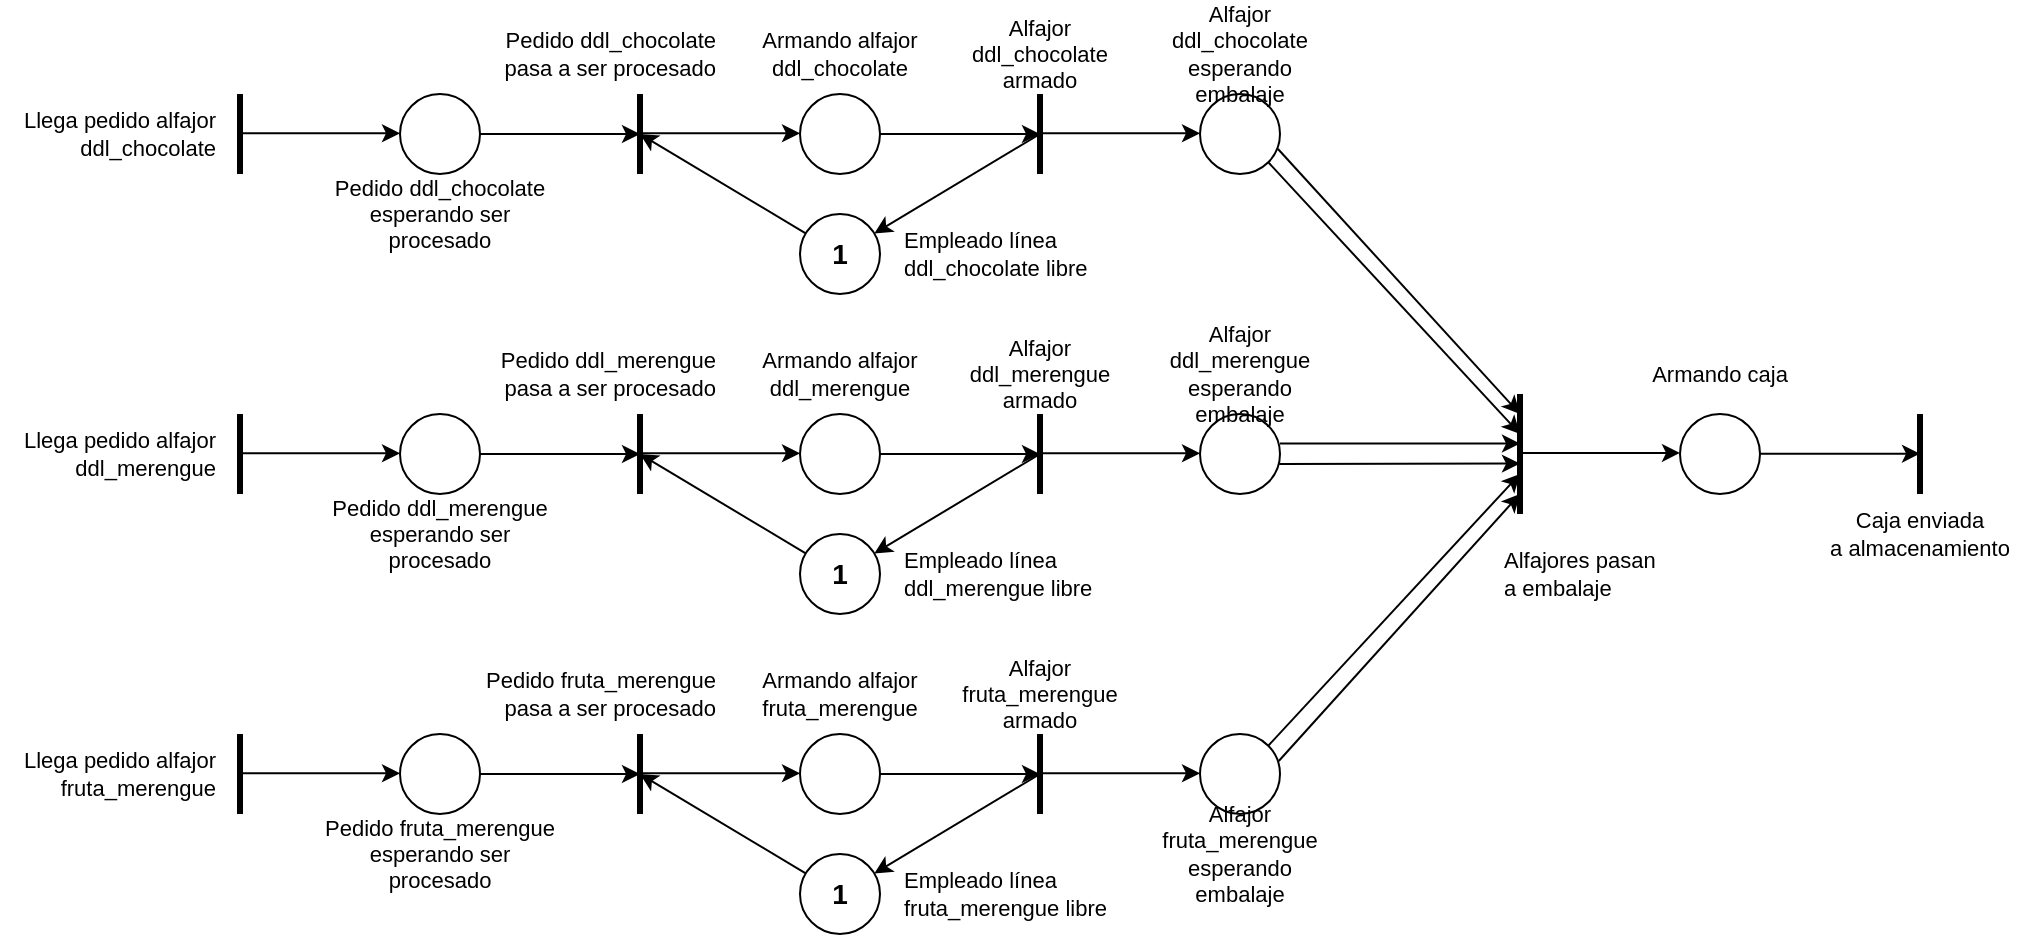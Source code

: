 <mxfile version="13.8.2" type="github">
  <diagram id="t1ii1LzMyqe6tHkyu4Hp" name="Page-1">
    <mxGraphModel dx="2580" dy="1514" grid="1" gridSize="10" guides="1" tooltips="1" connect="1" arrows="1" fold="1" page="1" pageScale="1" pageWidth="1100" pageHeight="850" math="0" shadow="0">
      <root>
        <mxCell id="0" />
        <mxCell id="1" parent="0" />
        <mxCell id="OPPR_oadtjlGsRimEcbp-3" value="" style="endArrow=none;html=1;strokeWidth=3;" edge="1" parent="1">
          <mxGeometry width="50" height="50" relative="1" as="geometry">
            <mxPoint x="600" y="330" as="sourcePoint" />
            <mxPoint x="600" y="270" as="targetPoint" />
          </mxGeometry>
        </mxCell>
        <mxCell id="OPPR_oadtjlGsRimEcbp-4" value="" style="ellipse;whiteSpace=wrap;html=1;aspect=fixed;" vertex="1" parent="1">
          <mxGeometry x="440" y="280" width="40" height="40" as="geometry" />
        </mxCell>
        <mxCell id="OPPR_oadtjlGsRimEcbp-11" value="" style="endArrow=classic;html=1;strokeWidth=1;exitX=0.99;exitY=0.625;exitDx=0;exitDy=0;exitPerimeter=0;" edge="1" parent="1" source="OPPR_oadtjlGsRimEcbp-4">
          <mxGeometry width="50" height="50" relative="1" as="geometry">
            <mxPoint x="520" y="305" as="sourcePoint" />
            <mxPoint x="600" y="304.8" as="targetPoint" />
          </mxGeometry>
        </mxCell>
        <mxCell id="OPPR_oadtjlGsRimEcbp-12" value="" style="endArrow=classic;html=1;strokeWidth=1;exitX=1;exitY=0.37;exitDx=0;exitDy=0;exitPerimeter=0;" edge="1" parent="1" source="OPPR_oadtjlGsRimEcbp-4">
          <mxGeometry width="50" height="50" relative="1" as="geometry">
            <mxPoint x="500" y="294.8" as="sourcePoint" />
            <mxPoint x="600" y="294.8" as="targetPoint" />
          </mxGeometry>
        </mxCell>
        <mxCell id="OPPR_oadtjlGsRimEcbp-13" value="" style="ellipse;whiteSpace=wrap;html=1;aspect=fixed;" vertex="1" parent="1">
          <mxGeometry x="440" y="120" width="40" height="40" as="geometry" />
        </mxCell>
        <mxCell id="OPPR_oadtjlGsRimEcbp-14" value="" style="endArrow=classic;html=1;strokeWidth=1;exitX=1;exitY=1;exitDx=0;exitDy=0;" edge="1" source="OPPR_oadtjlGsRimEcbp-13" parent="1">
          <mxGeometry width="50" height="50" relative="1" as="geometry">
            <mxPoint x="520" y="225" as="sourcePoint" />
            <mxPoint x="600" y="290" as="targetPoint" />
          </mxGeometry>
        </mxCell>
        <mxCell id="OPPR_oadtjlGsRimEcbp-15" value="" style="endArrow=classic;html=1;strokeWidth=1;exitX=0.975;exitY=0.688;exitDx=0;exitDy=0;exitPerimeter=0;" edge="1" source="OPPR_oadtjlGsRimEcbp-13" parent="1">
          <mxGeometry width="50" height="50" relative="1" as="geometry">
            <mxPoint x="500" y="214.8" as="sourcePoint" />
            <mxPoint x="600" y="280" as="targetPoint" />
          </mxGeometry>
        </mxCell>
        <mxCell id="OPPR_oadtjlGsRimEcbp-16" value="" style="ellipse;whiteSpace=wrap;html=1;aspect=fixed;" vertex="1" parent="1">
          <mxGeometry x="440" y="440" width="40" height="40" as="geometry" />
        </mxCell>
        <mxCell id="OPPR_oadtjlGsRimEcbp-17" value="" style="endArrow=classic;html=1;strokeWidth=1;exitX=0.985;exitY=0.338;exitDx=0;exitDy=0;exitPerimeter=0;" edge="1" source="OPPR_oadtjlGsRimEcbp-16" parent="1">
          <mxGeometry width="50" height="50" relative="1" as="geometry">
            <mxPoint x="520" y="465" as="sourcePoint" />
            <mxPoint x="600" y="320" as="targetPoint" />
          </mxGeometry>
        </mxCell>
        <mxCell id="OPPR_oadtjlGsRimEcbp-18" value="" style="endArrow=classic;html=1;strokeWidth=1;exitX=1;exitY=0;exitDx=0;exitDy=0;" edge="1" source="OPPR_oadtjlGsRimEcbp-16" parent="1">
          <mxGeometry width="50" height="50" relative="1" as="geometry">
            <mxPoint x="500" y="454.8" as="sourcePoint" />
            <mxPoint x="600" y="310" as="targetPoint" />
          </mxGeometry>
        </mxCell>
        <mxCell id="OPPR_oadtjlGsRimEcbp-19" value="" style="endArrow=none;html=1;strokeWidth=3;" edge="1" parent="1">
          <mxGeometry width="50" height="50" relative="1" as="geometry">
            <mxPoint x="360" y="160" as="sourcePoint" />
            <mxPoint x="360" y="120" as="targetPoint" />
          </mxGeometry>
        </mxCell>
        <mxCell id="OPPR_oadtjlGsRimEcbp-20" value="" style="endArrow=none;html=1;strokeWidth=3;" edge="1" parent="1">
          <mxGeometry width="50" height="50" relative="1" as="geometry">
            <mxPoint x="160" y="160" as="sourcePoint" />
            <mxPoint x="160" y="120" as="targetPoint" />
          </mxGeometry>
        </mxCell>
        <mxCell id="OPPR_oadtjlGsRimEcbp-32" style="edgeStyle=none;rounded=0;orthogonalLoop=1;jettySize=auto;html=1;strokeWidth=1;" edge="1" parent="1" source="OPPR_oadtjlGsRimEcbp-21">
          <mxGeometry relative="1" as="geometry">
            <mxPoint x="360" y="140" as="targetPoint" />
          </mxGeometry>
        </mxCell>
        <mxCell id="OPPR_oadtjlGsRimEcbp-21" value="" style="ellipse;whiteSpace=wrap;html=1;aspect=fixed;" vertex="1" parent="1">
          <mxGeometry x="240" y="120" width="40" height="40" as="geometry" />
        </mxCell>
        <mxCell id="OPPR_oadtjlGsRimEcbp-33" style="edgeStyle=none;rounded=0;orthogonalLoop=1;jettySize=auto;html=1;strokeWidth=1;" edge="1" parent="1" source="OPPR_oadtjlGsRimEcbp-22">
          <mxGeometry relative="1" as="geometry">
            <mxPoint x="160" y="140" as="targetPoint" />
          </mxGeometry>
        </mxCell>
        <mxCell id="OPPR_oadtjlGsRimEcbp-22" value="" style="ellipse;whiteSpace=wrap;html=1;aspect=fixed;" vertex="1" parent="1">
          <mxGeometry x="240" y="180" width="40" height="40" as="geometry" />
        </mxCell>
        <mxCell id="OPPR_oadtjlGsRimEcbp-34" style="edgeStyle=none;rounded=0;orthogonalLoop=1;jettySize=auto;html=1;strokeWidth=1;" edge="1" parent="1" target="OPPR_oadtjlGsRimEcbp-22">
          <mxGeometry relative="1" as="geometry">
            <mxPoint x="170" y="150" as="targetPoint" />
            <mxPoint x="360" y="140" as="sourcePoint" />
          </mxGeometry>
        </mxCell>
        <mxCell id="OPPR_oadtjlGsRimEcbp-35" style="edgeStyle=none;rounded=0;orthogonalLoop=1;jettySize=auto;html=1;strokeWidth=1;" edge="1" parent="1">
          <mxGeometry relative="1" as="geometry">
            <mxPoint x="240" y="139.66" as="targetPoint" />
            <mxPoint x="160" y="139.66" as="sourcePoint" />
          </mxGeometry>
        </mxCell>
        <mxCell id="OPPR_oadtjlGsRimEcbp-36" style="edgeStyle=none;rounded=0;orthogonalLoop=1;jettySize=auto;html=1;strokeWidth=1;" edge="1" parent="1">
          <mxGeometry relative="1" as="geometry">
            <mxPoint x="440" y="139.66" as="targetPoint" />
            <mxPoint x="360" y="139.66" as="sourcePoint" />
          </mxGeometry>
        </mxCell>
        <mxCell id="OPPR_oadtjlGsRimEcbp-37" value="" style="endArrow=none;html=1;strokeWidth=3;" edge="1" parent="1">
          <mxGeometry width="50" height="50" relative="1" as="geometry">
            <mxPoint x="360" y="320" as="sourcePoint" />
            <mxPoint x="360" y="280" as="targetPoint" />
          </mxGeometry>
        </mxCell>
        <mxCell id="OPPR_oadtjlGsRimEcbp-38" value="" style="endArrow=none;html=1;strokeWidth=3;" edge="1" parent="1">
          <mxGeometry width="50" height="50" relative="1" as="geometry">
            <mxPoint x="160" y="320" as="sourcePoint" />
            <mxPoint x="160" y="280" as="targetPoint" />
          </mxGeometry>
        </mxCell>
        <mxCell id="OPPR_oadtjlGsRimEcbp-39" style="edgeStyle=none;rounded=0;orthogonalLoop=1;jettySize=auto;html=1;strokeWidth=1;" edge="1" source="OPPR_oadtjlGsRimEcbp-40" parent="1">
          <mxGeometry relative="1" as="geometry">
            <mxPoint x="360" y="300" as="targetPoint" />
          </mxGeometry>
        </mxCell>
        <mxCell id="OPPR_oadtjlGsRimEcbp-40" value="" style="ellipse;whiteSpace=wrap;html=1;aspect=fixed;" vertex="1" parent="1">
          <mxGeometry x="240" y="280" width="40" height="40" as="geometry" />
        </mxCell>
        <mxCell id="OPPR_oadtjlGsRimEcbp-41" style="edgeStyle=none;rounded=0;orthogonalLoop=1;jettySize=auto;html=1;strokeWidth=1;" edge="1" source="OPPR_oadtjlGsRimEcbp-42" parent="1">
          <mxGeometry relative="1" as="geometry">
            <mxPoint x="160" y="300" as="targetPoint" />
          </mxGeometry>
        </mxCell>
        <mxCell id="OPPR_oadtjlGsRimEcbp-42" value="" style="ellipse;whiteSpace=wrap;html=1;aspect=fixed;" vertex="1" parent="1">
          <mxGeometry x="240" y="340" width="40" height="40" as="geometry" />
        </mxCell>
        <mxCell id="OPPR_oadtjlGsRimEcbp-43" style="edgeStyle=none;rounded=0;orthogonalLoop=1;jettySize=auto;html=1;strokeWidth=1;" edge="1" target="OPPR_oadtjlGsRimEcbp-42" parent="1">
          <mxGeometry relative="1" as="geometry">
            <mxPoint x="170" y="310" as="targetPoint" />
            <mxPoint x="360" y="300" as="sourcePoint" />
          </mxGeometry>
        </mxCell>
        <mxCell id="OPPR_oadtjlGsRimEcbp-44" style="edgeStyle=none;rounded=0;orthogonalLoop=1;jettySize=auto;html=1;strokeWidth=1;" edge="1" parent="1">
          <mxGeometry relative="1" as="geometry">
            <mxPoint x="240" y="299.66" as="targetPoint" />
            <mxPoint x="160" y="299.66" as="sourcePoint" />
          </mxGeometry>
        </mxCell>
        <mxCell id="OPPR_oadtjlGsRimEcbp-45" style="edgeStyle=none;rounded=0;orthogonalLoop=1;jettySize=auto;html=1;strokeWidth=1;" edge="1" parent="1">
          <mxGeometry relative="1" as="geometry">
            <mxPoint x="440" y="299.66" as="targetPoint" />
            <mxPoint x="360" y="299.66" as="sourcePoint" />
          </mxGeometry>
        </mxCell>
        <mxCell id="OPPR_oadtjlGsRimEcbp-46" value="" style="endArrow=none;html=1;strokeWidth=3;" edge="1" parent="1">
          <mxGeometry width="50" height="50" relative="1" as="geometry">
            <mxPoint x="360" y="480.0" as="sourcePoint" />
            <mxPoint x="360" y="440.0" as="targetPoint" />
          </mxGeometry>
        </mxCell>
        <mxCell id="OPPR_oadtjlGsRimEcbp-47" value="" style="endArrow=none;html=1;strokeWidth=3;" edge="1" parent="1">
          <mxGeometry width="50" height="50" relative="1" as="geometry">
            <mxPoint x="160" y="480.0" as="sourcePoint" />
            <mxPoint x="160" y="440.0" as="targetPoint" />
          </mxGeometry>
        </mxCell>
        <mxCell id="OPPR_oadtjlGsRimEcbp-48" style="edgeStyle=none;rounded=0;orthogonalLoop=1;jettySize=auto;html=1;strokeWidth=1;" edge="1" source="OPPR_oadtjlGsRimEcbp-49" parent="1">
          <mxGeometry relative="1" as="geometry">
            <mxPoint x="360" y="460.0" as="targetPoint" />
          </mxGeometry>
        </mxCell>
        <mxCell id="OPPR_oadtjlGsRimEcbp-49" value="" style="ellipse;whiteSpace=wrap;html=1;aspect=fixed;" vertex="1" parent="1">
          <mxGeometry x="240" y="440" width="40" height="40" as="geometry" />
        </mxCell>
        <mxCell id="OPPR_oadtjlGsRimEcbp-50" style="edgeStyle=none;rounded=0;orthogonalLoop=1;jettySize=auto;html=1;strokeWidth=1;" edge="1" source="OPPR_oadtjlGsRimEcbp-51" parent="1">
          <mxGeometry relative="1" as="geometry">
            <mxPoint x="160" y="460.0" as="targetPoint" />
          </mxGeometry>
        </mxCell>
        <mxCell id="OPPR_oadtjlGsRimEcbp-51" value="" style="ellipse;whiteSpace=wrap;html=1;aspect=fixed;" vertex="1" parent="1">
          <mxGeometry x="240" y="500" width="40" height="40" as="geometry" />
        </mxCell>
        <mxCell id="OPPR_oadtjlGsRimEcbp-52" style="edgeStyle=none;rounded=0;orthogonalLoop=1;jettySize=auto;html=1;strokeWidth=1;" edge="1" target="OPPR_oadtjlGsRimEcbp-51" parent="1">
          <mxGeometry relative="1" as="geometry">
            <mxPoint x="170" y="470" as="targetPoint" />
            <mxPoint x="360" y="460.0" as="sourcePoint" />
          </mxGeometry>
        </mxCell>
        <mxCell id="OPPR_oadtjlGsRimEcbp-53" style="edgeStyle=none;rounded=0;orthogonalLoop=1;jettySize=auto;html=1;strokeWidth=1;" edge="1" parent="1">
          <mxGeometry relative="1" as="geometry">
            <mxPoint x="240" y="459.66" as="targetPoint" />
            <mxPoint x="160" y="459.66" as="sourcePoint" />
          </mxGeometry>
        </mxCell>
        <mxCell id="OPPR_oadtjlGsRimEcbp-54" style="edgeStyle=none;rounded=0;orthogonalLoop=1;jettySize=auto;html=1;strokeWidth=1;" edge="1" parent="1">
          <mxGeometry relative="1" as="geometry">
            <mxPoint x="440" y="459.66" as="targetPoint" />
            <mxPoint x="360" y="459.66" as="sourcePoint" />
          </mxGeometry>
        </mxCell>
        <mxCell id="OPPR_oadtjlGsRimEcbp-55" value="" style="ellipse;whiteSpace=wrap;html=1;aspect=fixed;" vertex="1" parent="1">
          <mxGeometry x="680" y="280" width="40" height="40" as="geometry" />
        </mxCell>
        <mxCell id="OPPR_oadtjlGsRimEcbp-56" value="" style="endArrow=none;html=1;strokeWidth=3;" edge="1" parent="1">
          <mxGeometry width="50" height="50" relative="1" as="geometry">
            <mxPoint x="800.0" y="320" as="sourcePoint" />
            <mxPoint x="800.0" y="280" as="targetPoint" />
          </mxGeometry>
        </mxCell>
        <mxCell id="OPPR_oadtjlGsRimEcbp-57" style="edgeStyle=none;rounded=0;orthogonalLoop=1;jettySize=auto;html=1;strokeWidth=1;" edge="1" parent="1">
          <mxGeometry relative="1" as="geometry">
            <mxPoint x="800" y="299.83" as="targetPoint" />
            <mxPoint x="720" y="299.83" as="sourcePoint" />
          </mxGeometry>
        </mxCell>
        <mxCell id="OPPR_oadtjlGsRimEcbp-58" style="edgeStyle=none;rounded=0;orthogonalLoop=1;jettySize=auto;html=1;strokeWidth=1;" edge="1" parent="1">
          <mxGeometry relative="1" as="geometry">
            <mxPoint x="680" y="299.49" as="targetPoint" />
            <mxPoint x="600" y="299.49" as="sourcePoint" />
          </mxGeometry>
        </mxCell>
        <mxCell id="OPPR_oadtjlGsRimEcbp-59" value="1" style="text;html=1;strokeColor=none;fillColor=none;align=center;verticalAlign=middle;whiteSpace=wrap;rounded=0;fontSize=14;fontStyle=1" vertex="1" parent="1">
          <mxGeometry x="240" y="350" width="40" height="20" as="geometry" />
        </mxCell>
        <mxCell id="OPPR_oadtjlGsRimEcbp-60" value="1" style="text;html=1;strokeColor=none;fillColor=none;align=center;verticalAlign=middle;whiteSpace=wrap;rounded=0;fontSize=14;fontStyle=1" vertex="1" parent="1">
          <mxGeometry x="240" y="190" width="40" height="20" as="geometry" />
        </mxCell>
        <mxCell id="OPPR_oadtjlGsRimEcbp-61" value="1" style="text;html=1;strokeColor=none;fillColor=none;align=center;verticalAlign=middle;whiteSpace=wrap;rounded=0;fontSize=14;fontStyle=1" vertex="1" parent="1">
          <mxGeometry x="240" y="510" width="40" height="20" as="geometry" />
        </mxCell>
        <mxCell id="OPPR_oadtjlGsRimEcbp-63" value="&lt;div&gt;Empleado línea&lt;/div&gt;&lt;div&gt;ddl_chocolate libre&lt;br&gt;&lt;/div&gt;" style="text;html=1;strokeColor=none;fillColor=none;align=left;verticalAlign=middle;whiteSpace=wrap;rounded=0;fontSize=11;" vertex="1" parent="1">
          <mxGeometry x="290" y="180" width="110" height="40" as="geometry" />
        </mxCell>
        <mxCell id="OPPR_oadtjlGsRimEcbp-64" value="&lt;div&gt;Armando alfajor&lt;/div&gt;&lt;div&gt;ddl_merengue&lt;br&gt;&lt;/div&gt;" style="text;html=1;strokeColor=none;fillColor=none;align=center;verticalAlign=middle;whiteSpace=wrap;rounded=0;fontSize=11;" vertex="1" parent="1">
          <mxGeometry x="200" y="240" width="120" height="40" as="geometry" />
        </mxCell>
        <mxCell id="OPPR_oadtjlGsRimEcbp-66" value="&lt;div&gt;Empleado línea&lt;/div&gt;&lt;div&gt;fruta_merengue libre&lt;br&gt;&lt;/div&gt;" style="text;html=1;strokeColor=none;fillColor=none;align=left;verticalAlign=middle;whiteSpace=wrap;rounded=0;fontSize=11;" vertex="1" parent="1">
          <mxGeometry x="290" y="500" width="110" height="40" as="geometry" />
        </mxCell>
        <mxCell id="OPPR_oadtjlGsRimEcbp-67" value="&lt;div&gt;Empleado línea&lt;/div&gt;&lt;div&gt;ddl_merengue libre&lt;br&gt;&lt;/div&gt;" style="text;html=1;strokeColor=none;fillColor=none;align=left;verticalAlign=middle;whiteSpace=wrap;rounded=0;fontSize=11;" vertex="1" parent="1">
          <mxGeometry x="290" y="340" width="110" height="40" as="geometry" />
        </mxCell>
        <mxCell id="OPPR_oadtjlGsRimEcbp-68" value="&lt;div&gt;Armando alfajor&lt;/div&gt;&lt;div&gt;ddl_chocolate&lt;br&gt;&lt;/div&gt;" style="text;html=1;strokeColor=none;fillColor=none;align=center;verticalAlign=middle;whiteSpace=wrap;rounded=0;fontSize=11;" vertex="1" parent="1">
          <mxGeometry x="200" y="80" width="120" height="40" as="geometry" />
        </mxCell>
        <mxCell id="OPPR_oadtjlGsRimEcbp-69" value="&lt;div&gt;Llega pedido alfajor&lt;/div&gt;&lt;div&gt;fruta_merengue&lt;br&gt;&lt;/div&gt;" style="text;html=1;strokeColor=none;fillColor=none;align=right;verticalAlign=middle;whiteSpace=wrap;rounded=0;fontSize=11;" vertex="1" parent="1">
          <mxGeometry x="-160" y="440" width="110" height="40" as="geometry" />
        </mxCell>
        <mxCell id="OPPR_oadtjlGsRimEcbp-70" value="&lt;div&gt;Armando alfajor&lt;/div&gt;&lt;div&gt;fruta_merengue&lt;br&gt;&lt;/div&gt;" style="text;html=1;strokeColor=none;fillColor=none;align=center;verticalAlign=middle;whiteSpace=wrap;rounded=0;fontSize=11;" vertex="1" parent="1">
          <mxGeometry x="200" y="400" width="120" height="40" as="geometry" />
        </mxCell>
        <mxCell id="OPPR_oadtjlGsRimEcbp-71" value="" style="endArrow=none;html=1;strokeWidth=3;" edge="1" parent="1">
          <mxGeometry width="50" height="50" relative="1" as="geometry">
            <mxPoint x="-40" y="480.0" as="sourcePoint" />
            <mxPoint x="-40" y="440.0" as="targetPoint" />
          </mxGeometry>
        </mxCell>
        <mxCell id="OPPR_oadtjlGsRimEcbp-72" style="edgeStyle=none;rounded=0;orthogonalLoop=1;jettySize=auto;html=1;strokeWidth=1;" edge="1" parent="1">
          <mxGeometry relative="1" as="geometry">
            <mxPoint x="40" y="459.66" as="targetPoint" />
            <mxPoint x="-40" y="459.66" as="sourcePoint" />
          </mxGeometry>
        </mxCell>
        <mxCell id="OPPR_oadtjlGsRimEcbp-73" value="" style="ellipse;whiteSpace=wrap;html=1;aspect=fixed;" vertex="1" parent="1">
          <mxGeometry x="40" y="440" width="40" height="40" as="geometry" />
        </mxCell>
        <mxCell id="OPPR_oadtjlGsRimEcbp-74" style="edgeStyle=none;rounded=0;orthogonalLoop=1;jettySize=auto;html=1;strokeWidth=1;" edge="1" source="OPPR_oadtjlGsRimEcbp-73" parent="1">
          <mxGeometry relative="1" as="geometry">
            <mxPoint x="160" y="460.0" as="targetPoint" />
          </mxGeometry>
        </mxCell>
        <mxCell id="OPPR_oadtjlGsRimEcbp-75" value="&lt;div align=&quot;center&quot;&gt;Pedido fruta_merengue&lt;/div&gt;&lt;div align=&quot;center&quot;&gt;esperando ser&lt;/div&gt;&lt;div align=&quot;center&quot;&gt;procesado&lt;br&gt;&lt;/div&gt;" style="text;html=1;strokeColor=none;fillColor=none;align=center;verticalAlign=middle;whiteSpace=wrap;rounded=0;fontSize=11;" vertex="1" parent="1">
          <mxGeometry y="480" width="120" height="40" as="geometry" />
        </mxCell>
        <mxCell id="OPPR_oadtjlGsRimEcbp-76" value="&lt;div align=&quot;right&quot;&gt;Pedido fruta_merengue&lt;/div&gt;&lt;div align=&quot;right&quot;&gt;pasa a ser procesado&lt;br&gt;&lt;/div&gt;" style="text;html=1;strokeColor=none;fillColor=none;align=right;verticalAlign=middle;whiteSpace=wrap;rounded=0;fontSize=11;" vertex="1" parent="1">
          <mxGeometry x="80" y="400" width="120" height="40" as="geometry" />
        </mxCell>
        <mxCell id="OPPR_oadtjlGsRimEcbp-78" value="" style="endArrow=none;html=1;strokeWidth=3;" edge="1" parent="1">
          <mxGeometry width="50" height="50" relative="1" as="geometry">
            <mxPoint x="-40" y="320" as="sourcePoint" />
            <mxPoint x="-40" y="280" as="targetPoint" />
          </mxGeometry>
        </mxCell>
        <mxCell id="OPPR_oadtjlGsRimEcbp-79" style="edgeStyle=none;rounded=0;orthogonalLoop=1;jettySize=auto;html=1;strokeWidth=1;" edge="1" parent="1">
          <mxGeometry relative="1" as="geometry">
            <mxPoint x="40" y="299.66" as="targetPoint" />
            <mxPoint x="-40" y="299.66" as="sourcePoint" />
          </mxGeometry>
        </mxCell>
        <mxCell id="OPPR_oadtjlGsRimEcbp-80" value="" style="ellipse;whiteSpace=wrap;html=1;aspect=fixed;" vertex="1" parent="1">
          <mxGeometry x="40" y="280" width="40" height="40" as="geometry" />
        </mxCell>
        <mxCell id="OPPR_oadtjlGsRimEcbp-81" style="edgeStyle=none;rounded=0;orthogonalLoop=1;jettySize=auto;html=1;strokeWidth=1;" edge="1" source="OPPR_oadtjlGsRimEcbp-80" parent="1">
          <mxGeometry relative="1" as="geometry">
            <mxPoint x="160" y="300" as="targetPoint" />
          </mxGeometry>
        </mxCell>
        <mxCell id="OPPR_oadtjlGsRimEcbp-82" value="&lt;div align=&quot;center&quot;&gt;Pedido ddl_merengue&lt;/div&gt;&lt;div align=&quot;center&quot;&gt;esperando ser&lt;/div&gt;&lt;div align=&quot;center&quot;&gt;procesado&lt;br&gt;&lt;/div&gt;" style="text;html=1;strokeColor=none;fillColor=none;align=center;verticalAlign=middle;whiteSpace=wrap;rounded=0;fontSize=11;" vertex="1" parent="1">
          <mxGeometry y="320" width="120" height="40" as="geometry" />
        </mxCell>
        <mxCell id="OPPR_oadtjlGsRimEcbp-83" value="&lt;div align=&quot;right&quot;&gt;Pedido ddl_merengue&lt;/div&gt;&lt;div align=&quot;right&quot;&gt;pasa a ser procesado&lt;br&gt;&lt;/div&gt;" style="text;html=1;strokeColor=none;fillColor=none;align=right;verticalAlign=middle;whiteSpace=wrap;rounded=0;fontSize=11;" vertex="1" parent="1">
          <mxGeometry x="80" y="240" width="120" height="40" as="geometry" />
        </mxCell>
        <mxCell id="OPPR_oadtjlGsRimEcbp-85" value="&lt;div&gt;Llega pedido alfajor&lt;/div&gt;&lt;div&gt;ddl_merengue&lt;br&gt;&lt;/div&gt;" style="text;html=1;strokeColor=none;fillColor=none;align=right;verticalAlign=middle;whiteSpace=wrap;rounded=0;fontSize=11;" vertex="1" parent="1">
          <mxGeometry x="-160" y="280" width="110" height="40" as="geometry" />
        </mxCell>
        <mxCell id="OPPR_oadtjlGsRimEcbp-87" value="" style="endArrow=none;html=1;strokeWidth=3;" edge="1" parent="1">
          <mxGeometry width="50" height="50" relative="1" as="geometry">
            <mxPoint x="-40" y="160" as="sourcePoint" />
            <mxPoint x="-40" y="120" as="targetPoint" />
          </mxGeometry>
        </mxCell>
        <mxCell id="OPPR_oadtjlGsRimEcbp-88" style="edgeStyle=none;rounded=0;orthogonalLoop=1;jettySize=auto;html=1;strokeWidth=1;" edge="1" parent="1">
          <mxGeometry relative="1" as="geometry">
            <mxPoint x="40" y="139.66" as="targetPoint" />
            <mxPoint x="-40" y="139.66" as="sourcePoint" />
          </mxGeometry>
        </mxCell>
        <mxCell id="OPPR_oadtjlGsRimEcbp-89" value="" style="ellipse;whiteSpace=wrap;html=1;aspect=fixed;" vertex="1" parent="1">
          <mxGeometry x="40" y="120" width="40" height="40" as="geometry" />
        </mxCell>
        <mxCell id="OPPR_oadtjlGsRimEcbp-90" style="edgeStyle=none;rounded=0;orthogonalLoop=1;jettySize=auto;html=1;strokeWidth=1;" edge="1" source="OPPR_oadtjlGsRimEcbp-89" parent="1">
          <mxGeometry relative="1" as="geometry">
            <mxPoint x="160" y="140" as="targetPoint" />
          </mxGeometry>
        </mxCell>
        <mxCell id="OPPR_oadtjlGsRimEcbp-91" value="&lt;div align=&quot;center&quot;&gt;Pedido ddl_chocolate&lt;/div&gt;&lt;div align=&quot;center&quot;&gt;esperando ser&lt;/div&gt;&lt;div align=&quot;center&quot;&gt;procesado&lt;br&gt;&lt;/div&gt;" style="text;html=1;strokeColor=none;fillColor=none;align=center;verticalAlign=middle;whiteSpace=wrap;rounded=0;fontSize=11;" vertex="1" parent="1">
          <mxGeometry y="160" width="120" height="40" as="geometry" />
        </mxCell>
        <mxCell id="OPPR_oadtjlGsRimEcbp-92" value="&lt;div align=&quot;right&quot;&gt;Pedido ddl_chocolate&lt;/div&gt;&lt;div align=&quot;right&quot;&gt;pasa a ser procesado&lt;br&gt;&lt;/div&gt;" style="text;html=1;strokeColor=none;fillColor=none;align=right;verticalAlign=middle;whiteSpace=wrap;rounded=0;fontSize=11;" vertex="1" parent="1">
          <mxGeometry x="80" y="80" width="120" height="40" as="geometry" />
        </mxCell>
        <mxCell id="OPPR_oadtjlGsRimEcbp-93" value="&lt;div&gt;Llega pedido alfajor&lt;/div&gt;&lt;div&gt;ddl_chocolate&lt;br&gt;&lt;/div&gt;" style="text;html=1;strokeColor=none;fillColor=none;align=right;verticalAlign=middle;whiteSpace=wrap;rounded=0;fontSize=11;" vertex="1" parent="1">
          <mxGeometry x="-160" y="120" width="110" height="40" as="geometry" />
        </mxCell>
        <mxCell id="OPPR_oadtjlGsRimEcbp-94" value="&lt;div&gt;Alfajor&lt;/div&gt;&lt;div&gt;fruta_merengue&lt;br&gt;&lt;/div&gt;&lt;div&gt;armado&lt;/div&gt;" style="text;html=1;strokeColor=none;fillColor=none;align=center;verticalAlign=middle;whiteSpace=wrap;rounded=0;fontSize=11;" vertex="1" parent="1">
          <mxGeometry x="310" y="400" width="100" height="40" as="geometry" />
        </mxCell>
        <mxCell id="OPPR_oadtjlGsRimEcbp-95" value="&lt;div&gt;Alfajor&lt;/div&gt;&lt;div&gt;ddl_merengue&lt;br&gt;&lt;/div&gt;&lt;div&gt;armado&lt;/div&gt;" style="text;html=1;strokeColor=none;fillColor=none;align=center;verticalAlign=middle;whiteSpace=wrap;rounded=0;fontSize=11;" vertex="1" parent="1">
          <mxGeometry x="310" y="240" width="100" height="40" as="geometry" />
        </mxCell>
        <mxCell id="OPPR_oadtjlGsRimEcbp-96" value="&lt;div&gt;Alfajor&lt;/div&gt;&lt;div&gt;ddl_chocolate&lt;br&gt;&lt;/div&gt;&lt;div&gt;armado&lt;/div&gt;" style="text;html=1;strokeColor=none;fillColor=none;align=center;verticalAlign=middle;whiteSpace=wrap;rounded=0;fontSize=11;" vertex="1" parent="1">
          <mxGeometry x="310" y="80" width="100" height="40" as="geometry" />
        </mxCell>
        <mxCell id="OPPR_oadtjlGsRimEcbp-97" value="&lt;div&gt;Alfajor&lt;/div&gt;&lt;div&gt;ddl_merengue&lt;br&gt;&lt;/div&gt;&lt;div&gt;esperando embalaje&lt;br&gt;&lt;/div&gt;" style="text;html=1;strokeColor=none;fillColor=none;align=center;verticalAlign=middle;whiteSpace=wrap;rounded=0;fontSize=11;" vertex="1" parent="1">
          <mxGeometry x="410" y="240" width="100" height="40" as="geometry" />
        </mxCell>
        <mxCell id="OPPR_oadtjlGsRimEcbp-98" value="&lt;div&gt;Alfajor&lt;/div&gt;&lt;div&gt;ddl_chocolate&lt;br&gt;&lt;/div&gt;&lt;div&gt;esperando embalaje&lt;br&gt;&lt;/div&gt;" style="text;html=1;strokeColor=none;fillColor=none;align=center;verticalAlign=middle;whiteSpace=wrap;rounded=0;fontSize=11;" vertex="1" parent="1">
          <mxGeometry x="410" y="80" width="100" height="40" as="geometry" />
        </mxCell>
        <mxCell id="OPPR_oadtjlGsRimEcbp-99" value="&lt;div&gt;Alfajor&lt;/div&gt;&lt;div&gt;fruta_merengue&lt;br&gt;&lt;/div&gt;&lt;div&gt;esperando embalaje&lt;br&gt;&lt;/div&gt;" style="text;html=1;strokeColor=none;fillColor=none;align=center;verticalAlign=middle;whiteSpace=wrap;rounded=0;fontSize=11;" vertex="1" parent="1">
          <mxGeometry x="410" y="480" width="100" height="40" as="geometry" />
        </mxCell>
        <mxCell id="OPPR_oadtjlGsRimEcbp-100" value="&lt;div&gt;Alfajores pasan&lt;/div&gt;&lt;div&gt;a embalaje&lt;br&gt;&lt;/div&gt;" style="text;html=1;strokeColor=none;fillColor=none;align=left;verticalAlign=middle;whiteSpace=wrap;rounded=0;fontSize=11;" vertex="1" parent="1">
          <mxGeometry x="590" y="340" width="100" height="40" as="geometry" />
        </mxCell>
        <mxCell id="OPPR_oadtjlGsRimEcbp-101" value="Armando caja" style="text;html=1;strokeColor=none;fillColor=none;align=center;verticalAlign=middle;whiteSpace=wrap;rounded=0;fontSize=11;" vertex="1" parent="1">
          <mxGeometry x="650" y="240" width="100" height="40" as="geometry" />
        </mxCell>
        <mxCell id="OPPR_oadtjlGsRimEcbp-102" value="&lt;div&gt;Caja enviada&lt;/div&gt;&lt;div&gt;a almacenamiento&lt;br&gt;&lt;/div&gt;" style="text;html=1;strokeColor=none;fillColor=none;align=center;verticalAlign=middle;whiteSpace=wrap;rounded=0;fontSize=11;" vertex="1" parent="1">
          <mxGeometry x="750" y="320" width="100" height="40" as="geometry" />
        </mxCell>
      </root>
    </mxGraphModel>
  </diagram>
</mxfile>
